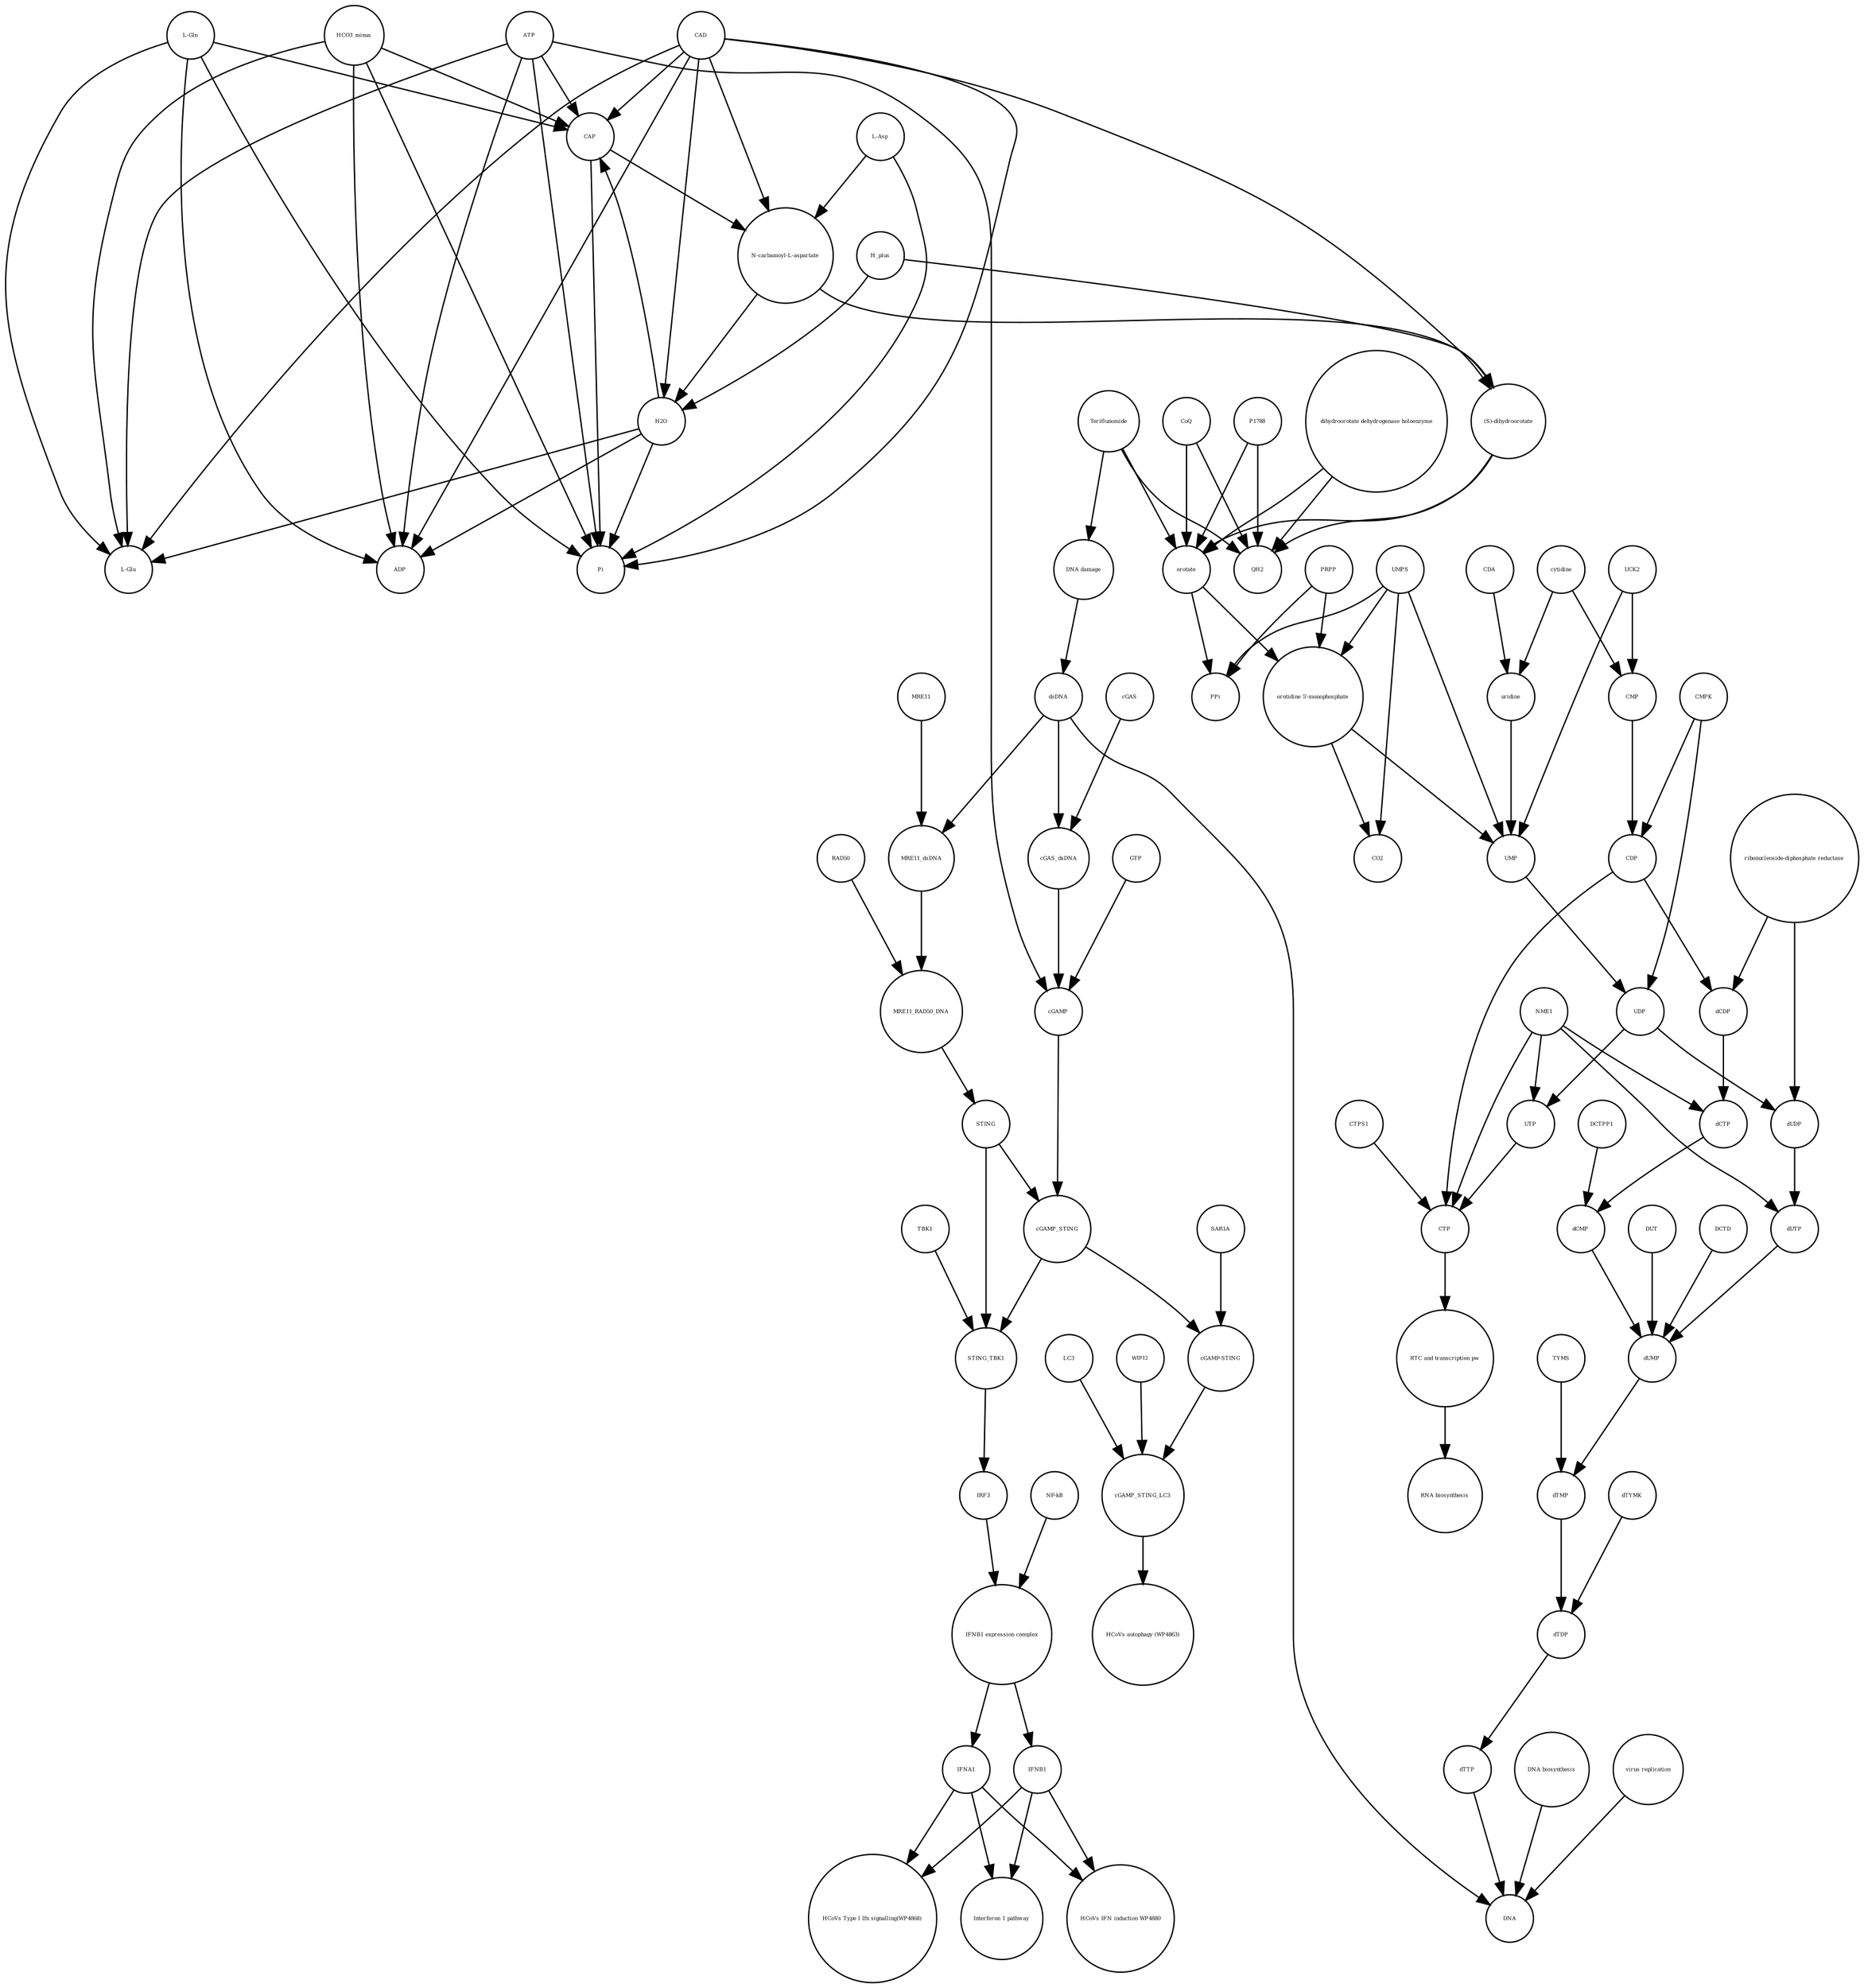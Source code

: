 strict digraph  {
Teriflunomide [annotation=urn_miriam_drugbank_DB08880, bipartite=0, cls="simple chemical", fontsize=4, label=Teriflunomide, shape=circle];
"DNA damage" [annotation="", bipartite=0, cls=phenotype, fontsize=4, label="DNA damage", shape=circle];
CTP [annotation="urn_miriam_obo.chebi_CHEBI%3A17677", bipartite=0, cls="simple chemical", fontsize=4, label=CTP, shape=circle];
"RTC and transcription pw" [annotation="", bipartite=0, cls=phenotype, fontsize=4, label="RTC and transcription pw", shape=circle];
"RNA biosynthesis" [annotation="urn_miriam_obo.go_GO%3A0032774", bipartite=0, cls=phenotype, fontsize=4, label="RNA biosynthesis", shape=circle];
cGAMP_STING_LC3 [annotation="", bipartite=0, cls=complex, fontsize=4, label=cGAMP_STING_LC3, shape=circle];
"HCoVs autophagy (WP4863)" [annotation="", bipartite=0, cls=phenotype, fontsize=4, label="HCoVs autophagy (WP4863)", shape=circle];
IFNA1 [annotation="urn_miriam_hgnc.symbol_IFNA1|urn_miriam_ncbigene_3439|urn_miriam_refseq_NM_024013|urn_miriam_uniprot_P01562|urn_miriam_hgnc_5417|urn_miriam_ensembl_ENSG00000197919", bipartite=0, cls=macromolecule, fontsize=4, label=IFNA1, shape=circle];
"HCoVs IFN induction WP4880" [annotation="", bipartite=0, cls=phenotype, fontsize=4, label="HCoVs IFN induction WP4880", shape=circle];
IFNB1 [annotation="urn_miriam_ensembl_ENSG00000171855|urn_miriam_hgnc.symbol_IFNB1|urn_miriam_hgnc_5434|urn_miriam_uniprot_P01574|urn_miriam_refseq_NM_002176|urn_miriam_ncbigene_3456", bipartite=0, cls=macromolecule, fontsize=4, label=IFNB1, shape=circle];
"HCoVs Type I Ifn signalling(WP4868)" [annotation="", bipartite=0, cls=phenotype, fontsize=4, label="HCoVs Type I Ifn signalling(WP4868)", shape=circle];
"Interferon 1 pathway" [annotation="", bipartite=0, cls=phenotype, fontsize=4, label="Interferon 1 pathway", shape=circle];
"orotidine 5'-monophosphate" [annotation="urn_miriam_obo.chebi_CHEBI%3A15842", bipartite=0, cls="simple chemical", fontsize=4, label="orotidine 5'-monophosphate", shape=circle];
CDP [annotation="urn_miriam_obo.chebi_CHEBI%3A17239", bipartite=0, cls="simple chemical", fontsize=4, label=CDP, shape=circle];
"N-carbamoyl-L-aspartate" [annotation="urn_miriam_obo.chebi_CHEBI%3A32814", bipartite=0, cls="simple chemical", fontsize=4, label="N-carbamoyl-L-aspartate", shape=circle];
CAD [annotation="urn_miriam_refseq_NM_001306079|urn_miriam_hgnc_1424|urn_miriam_hgnc.symbol_CAD|urn_miriam_uniprot_P27708|urn_miriam_ncbigene_790|urn_miriam_ensembl_ENSG00000084774", bipartite=0, cls=macromolecule, fontsize=4, label=CAD, shape=circle];
dTYMK [annotation="urn_miriam_uniprot_P23919|urn_miriam_hgnc_HGNC%3A3061", bipartite=0, cls=macromolecule, fontsize=4, label=dTYMK, shape=circle];
"L-Asp" [annotation="urn_miriam_obo.chebi_CHEBI%3A29991", bipartite=0, cls="simple chemical", fontsize=4, label="L-Asp", shape=circle];
UCK2 [annotation="urn_miriam_uniprot_Q9HA47|urn_miriam_hgnc_HGNC%3A12562", bipartite=0, cls=macromolecule, fontsize=4, label=UCK2, shape=circle];
CO2 [annotation="urn_miriam_obo.chebi_CHEBI%3A16526", bipartite=0, cls="simple chemical", fontsize=4, label=CO2, shape=circle];
UDP [annotation="urn_miriam_obo.chebi_CHEBI%3A17659", bipartite=0, cls="simple chemical", fontsize=4, label=UDP, shape=circle];
TBK1 [annotation="urn_miriam_hgnc.symbol_TBK1|urn_miriam_ensembl_ENSG00000183735|urn_miriam_uniprot_Q9UHD2|urn_miriam_refseq_NM_013254|urn_miriam_hgnc_11584|urn_miriam_ncbigene_29110", bipartite=0, cls=macromolecule, fontsize=4, label=TBK1, shape=circle];
"L-Glu" [annotation="urn_miriam_obo.chebi_CHEBI%3A16015", bipartite=0, cls="simple chemical", fontsize=4, label="L-Glu", shape=circle];
"DNA biosynthesis" [annotation="urn_miriam_obo.go_GO%3A0071897", bipartite=0, cls=phenotype, fontsize=4, label="DNA biosynthesis", shape=circle];
GTP [annotation="urn_miriam_obo.chebi_CHEBI%3A15996", bipartite=0, cls="simple chemical", fontsize=4, label=GTP, shape=circle];
cGAMP [annotation="urn_miriam_obo.chebi_CHEBI%3A75947", bipartite=0, cls="simple chemical", fontsize=4, label=cGAMP, shape=circle];
dUDP [annotation="urn_miriam_obo.chebi_CHEBI%3A28850", bipartite=0, cls="simple chemical", fontsize=4, label=dUDP, shape=circle];
LC3 [annotation="", bipartite=0, cls=macromolecule, fontsize=4, label=LC3, shape=circle];
MRE11 [annotation="urn_miriam_hgnc.symbol_MRE11|urn_miriam_ncbigene_4361|urn_miriam_uniprot_P49959|urn_miriam_ensembl_ENSG00000020922|urn_miriam_refseq_NM_005591|urn_miriam_hgnc_7230", bipartite=0, cls="macromolecule multimer", fontsize=4, label=MRE11, shape=circle];
cGAMP_STING [annotation="urn_miriam_obo.go_GO%3A1990231", bipartite=0, cls=complex, fontsize=4, label=cGAMP_STING, shape=circle];
PPi [annotation="urn_miriam_obo.chebi_CHEBI%3A18361", bipartite=0, cls="simple chemical", fontsize=4, label=PPi, shape=circle];
ATP [annotation="urn_miriam_obo.chebi_CHEBI%3A15422", bipartite=0, cls="simple chemical", fontsize=4, label=ATP, shape=circle];
"NF-kB" [annotation="urn_miriam_obo.go_GO%3A0071159", bipartite=0, cls=complex, fontsize=4, label="NF-kB", shape=circle];
MRE11_dsDNA [annotation="urn_miriam_obo.go_GO%3A0003690", bipartite=0, cls=complex, fontsize=4, label=MRE11_dsDNA, shape=circle];
DCTPP1 [annotation="urn_miriam_uniprot_Q9H773|urn_miriam_hgnc_HGNC%3A28777", bipartite=0, cls=macromolecule, fontsize=4, label=DCTPP1, shape=circle];
dTDP [annotation="urn_miriam_obo.chebi_CHEBI%3A18075", bipartite=0, cls="simple chemical", fontsize=4, label=dTDP, shape=circle];
UMP [annotation="urn_miriam_obo.chebi_CHEBI%3A57865", bipartite=0, cls="simple chemical", fontsize=4, label=UMP, shape=circle];
CoQ [annotation="urn_miriam_obo.chebi_CHEBI%3A16389", bipartite=0, cls="simple chemical", fontsize=4, label=CoQ, shape=circle];
TYMS [annotation="urn_miriam_uniprot_P04818|urn_miriam_hgnc_HGNC%3A12441", bipartite=0, cls=macromolecule, fontsize=4, label=TYMS, shape=circle];
cytidine [annotation="urn_miriam_obo.chebi_CHEBI%3A17562", bipartite=0, cls="simple chemical", fontsize=4, label=cytidine, shape=circle];
"cGAMP-STING" [annotation="", bipartite=0, cls=complex, fontsize=4, label="cGAMP-STING", shape=circle];
RAD50 [annotation="urn_miriam_ncbigene_10111|urn_miriam_refseq_NM_005732|urn_miriam_uniprot_Q92878|urn_miriam_hgnc.symbol_RAD50|urn_miriam_ensembl_ENSG00000113522|urn_miriam_hgnc_9816", bipartite=0, cls="macromolecule multimer", fontsize=4, label=RAD50, shape=circle];
NME1 [annotation="urn_miriam_uniprot_P15531|urn_miriam_hgnc_7849", bipartite=0, cls=macromolecule, fontsize=4, label=NME1, shape=circle];
dTMP [annotation="urn_miriam_obo.chebi_CHEBI%3A17013", bipartite=0, cls="simple chemical", fontsize=4, label=dTMP, shape=circle];
STING [annotation=urn_miriam_uniprot_Q86WV6, bipartite=0, cls="macromolecule multimer", fontsize=4, label=STING, shape=circle];
H_plus [annotation="urn_miriam_obo.chebi_CHEBI%3A15378", bipartite=0, cls="simple chemical", fontsize=4, label=H_plus, shape=circle];
dCMP [annotation="urn_miriam_obo.chebi_CHEBI%3A15918", bipartite=0, cls="simple chemical", fontsize=4, label=dCMP, shape=circle];
"ribonucleoside-diphosphate reductase" [annotation="urn_miriam_brenda_1.17.4.1|urn_miriam_obo.go_GO%3A0005971", bipartite=0, cls=complex, fontsize=4, label="ribonucleoside-diphosphate reductase", shape=circle];
cGAS [annotation="urn_miriam_ensembl_ENSG00000164430|urn_miriam_hgnc_21367|urn_miriam_ncbigene_115004|urn_miriam_uniprot_Q8N884|urn_miriam_hgnc.symbol_CGAS|urn_miriam_refseq_NM_138441", bipartite=0, cls=macromolecule, fontsize=4, label=cGAS, shape=circle];
CTPS1 [annotation="urn_miriam_hgnc_HGNC%3A2519|urn_miriam_uniprot_P17812", bipartite=0, cls=macromolecule, fontsize=4, label=CTPS1, shape=circle];
DNA [annotation="", bipartite=0, cls="nucleic acid feature", fontsize=4, label=DNA, shape=circle];
UTP [annotation="urn_miriam_obo.chebi_CHEBI%3A15713", bipartite=0, cls="simple chemical", fontsize=4, label=UTP, shape=circle];
UMPS [annotation="urn_miriam_ncbigene_7372|urn_miriam_refseq_NM_000373|urn_miriam_hgnc.symbol_UMPS|urn_miriam_hgnc_12563|urn_miriam_ensembl_ENSG00000114491|urn_miriam_uniprot_P11172", bipartite=0, cls="macromolecule multimer", fontsize=4, label=UMPS, shape=circle];
orotate [annotation="urn_miriam_obo.chebi_CHEBI%3A30839", bipartite=0, cls="simple chemical", fontsize=4, label=orotate, shape=circle];
SAR1A [annotation="urn_miriam_uniprot_Q9NR31|urn_miriam_ensembl_ENSG00000079332|urn_miriam_hgnc_10534|urn_miriam_hgnc.symbol_SAR1A|urn_miriam_refseq_NM_001142648|urn_miriam_ncbigene_56681", bipartite=0, cls=macromolecule, fontsize=4, label=SAR1A, shape=circle];
CMPK [annotation="urn_miriam_uniprot_P30085|urn_miriam_hgnc_HGNC%3A18170", bipartite=0, cls=macromolecule, fontsize=4, label=CMPK, shape=circle];
QH2 [annotation="urn_miriam_obo.chebi_CHEBI%3A17976", bipartite=0, cls="simple chemical", fontsize=4, label=QH2, shape=circle];
H2O [annotation="urn_miriam_obo.chebi_CHEBI%3A15377", bipartite=0, cls="simple chemical", fontsize=4, label=H2O, shape=circle];
STING_TBK1 [annotation=urn_miriam_pubmed_30842653, bipartite=0, cls=complex, fontsize=4, label=STING_TBK1, shape=circle];
CDA [annotation="urn_miriam_uniprot_P32320|urn_miriam_ncbigene_978|urn_miriam_refseq_NM_001785|urn_miriam_ensembl_ENSG00000158825|urn_miriam_hgnc.symbol_CDA|urn_miriam_hgnc_1712", bipartite=0, cls=macromolecule, fontsize=4, label=CDA, shape=circle];
MRE11_RAD50_DNA [annotation="", bipartite=0, cls=complex, fontsize=4, label=MRE11_RAD50_DNA, shape=circle];
"(S)-dihydroorotate" [annotation="urn_miriam_obo.chebi_CHEBI%3A30864", bipartite=0, cls="simple chemical", fontsize=4, label="(S)-dihydroorotate", shape=circle];
dsDNA [annotation="urn_miriam_obo.chebi_CHEBI%3A75909", bipartite=0, cls="simple chemical", fontsize=4, label=dsDNA, shape=circle];
ADP [annotation="urn_miriam_obo.chebi_CHEBI%3A16761", bipartite=0, cls="simple chemical", fontsize=4, label=ADP, shape=circle];
uridine [annotation="urn_miriam_obo.chebi_CHEBI%3A16704", bipartite=0, cls="simple chemical", fontsize=4, label=uridine, shape=circle];
dTTP [annotation="urn_miriam_obo.chebi_CHEBI%3A18077", bipartite=0, cls="simple chemical", fontsize=4, label=dTTP, shape=circle];
dCTP [annotation="urn_miriam_obo.chebi_CHEBI%3A16311", bipartite=0, cls="simple chemical", fontsize=4, label=dCTP, shape=circle];
IRF3 [annotation="urn_miriam_hgnc_6118|urn_miriam_uniprot_Q14653|urn_miriam_ensembl_ENSG00000126456|urn_miriam_refseq_NM_001571|urn_miriam_hgnc.symbol_IRF3|urn_miriam_ncbigene_3661", bipartite=0, cls="macromolecule multimer", fontsize=4, label=IRF3, shape=circle];
CMP [annotation="urn_miriam_obo.chebi_CHEBI%3A17361", bipartite=0, cls="simple chemical", fontsize=4, label=CMP, shape=circle];
"virus replication" [annotation="urn_miriam_obo.go_GO%3A0019079", bipartite=0, cls=phenotype, fontsize=4, label="virus replication", shape=circle];
cGAS_dsDNA [annotation=urn_miriam_pubmed_28363908, bipartite=0, cls=complex, fontsize=4, label=cGAS_dsDNA, shape=circle];
"L-Gln" [annotation="urn_miriam_obo.chebi_CHEBI%3A18050", bipartite=0, cls="simple chemical", fontsize=4, label="L-Gln", shape=circle];
dUMP [annotation="urn_miriam_obo.chebi_CHEBI%3A17622", bipartite=0, cls="simple chemical", fontsize=4, label=dUMP, shape=circle];
P1788 [annotation=urn_miriam_pubmed_31740051, bipartite=0, cls="simple chemical", fontsize=4, label=P1788, shape=circle];
HCO3_minus [annotation="urn_miriam_obo.chebi_CHEBI%3A17544", bipartite=0, cls="simple chemical", fontsize=4, label=HCO3_minus, shape=circle];
dCDP [annotation="urn_miriam_obo.chebi_CHEBI%3A28846", bipartite=0, cls="simple chemical", fontsize=4, label=dCDP, shape=circle];
"dihydroorotate dehydrogenase holoenzyme" [annotation="urn_miriam_ncbigene_1723|urn_miriam_hgnc_HGNC%3A2867|urn_miriam_hgnc.symbol_DHODH", bipartite=0, cls="simple chemical", fontsize=4, label="dihydroorotate dehydrogenase holoenzyme", shape=circle];
DUT [annotation="urn_miriam_hgnc_HGNC%3A3078|urn_miriam_uniprot_P33316", bipartite=0, cls=macromolecule, fontsize=4, label=DUT, shape=circle];
WIPI2 [annotation="urn_miriam_refseq_NM_015610|urn_miriam_hgnc_32225|urn_miriam_hgnc.symbol_WIPI2|urn_miriam_ensembl_ENSG00000157954|urn_miriam_ncbigene_26100|urn_miriam_uniprot_Q9Y4P8", bipartite=0, cls=macromolecule, fontsize=4, label=WIPI2, shape=circle];
PRPP [annotation="urn_miriam_obo.chebi_CHEBI%3A17111", bipartite=0, cls="simple chemical", fontsize=4, label=PRPP, shape=circle];
CAP [annotation="urn_miriam_obo.chebi_CHEBI%3A17672", bipartite=0, cls="simple chemical", fontsize=4, label=CAP, shape=circle];
Pi [annotation="urn_miriam_obo.chebi_CHEBI%3A18367", bipartite=0, cls="simple chemical", fontsize=4, label=Pi, shape=circle];
DCTD [annotation="urn_miriam_uniprot_P32321|urn_miriam_hgnc_HGNC%3A2710", bipartite=0, cls=macromolecule, fontsize=4, label=DCTD, shape=circle];
"IFNB1 expression complex" [annotation="", bipartite=0, cls=complex, fontsize=4, label="IFNB1 expression complex", shape=circle];
dUTP [annotation="urn_miriam_obo.chebi_CHEBI%3A17625", bipartite=0, cls="simple chemical", fontsize=4, label=dUTP, shape=circle];
Teriflunomide -> "DNA damage"  [annotation="", interaction_type="necessary stimulation"];
Teriflunomide -> QH2  [annotation="urn_miriam_reactome_REACT_1698|urn_miriam_doi_10.1101%2F2020.03.11.983056", interaction_type=inhibition];
Teriflunomide -> orotate  [annotation="urn_miriam_reactome_REACT_1698|urn_miriam_doi_10.1101%2F2020.03.11.983056", interaction_type=inhibition];
"DNA damage" -> dsDNA  [annotation="urn_miriam_doi_10.1016%2Fj.ejmech.2019.111855", interaction_type=stimulation];
CTP -> "RTC and transcription pw"  [annotation="", interaction_type="necessary stimulation"];
"RTC and transcription pw" -> "RNA biosynthesis"  [annotation="", interaction_type="necessary stimulation"];
cGAMP_STING_LC3 -> "HCoVs autophagy (WP4863)"  [annotation="", interaction_type="necessary stimulation"];
IFNA1 -> "HCoVs IFN induction WP4880"  [annotation="", interaction_type="necessary stimulation"];
IFNA1 -> "HCoVs Type I Ifn signalling(WP4868)"  [annotation="", interaction_type="necessary stimulation"];
IFNA1 -> "Interferon 1 pathway"  [annotation="", interaction_type="necessary stimulation"];
IFNB1 -> "HCoVs Type I Ifn signalling(WP4868)"  [annotation="", interaction_type="necessary stimulation"];
IFNB1 -> "HCoVs IFN induction WP4880"  [annotation="", interaction_type="necessary stimulation"];
IFNB1 -> "Interferon 1 pathway"  [annotation="", interaction_type="necessary stimulation"];
"orotidine 5'-monophosphate" -> UMP  [annotation="", interaction_type=production];
"orotidine 5'-monophosphate" -> CO2  [annotation="", interaction_type=production];
CDP -> CTP  [annotation="", interaction_type=production];
CDP -> dCDP  [annotation="", interaction_type=production];
"N-carbamoyl-L-aspartate" -> "(S)-dihydroorotate"  [annotation="", interaction_type=production];
"N-carbamoyl-L-aspartate" -> H2O  [annotation="", interaction_type=production];
CAD -> Pi  [annotation=urn_miriam_reactome_REACT_1698, interaction_type=catalysis];
CAD -> CAP  [annotation=urn_miriam_reactome_REACT_73577, interaction_type=catalysis];
CAD -> "L-Glu"  [annotation=urn_miriam_reactome_REACT_73577, interaction_type=catalysis];
CAD -> ADP  [annotation=urn_miriam_reactome_REACT_73577, interaction_type=catalysis];
CAD -> H2O  [annotation=urn_miriam_reactome_REACT_1698, interaction_type=catalysis];
CAD -> "(S)-dihydroorotate"  [annotation=urn_miriam_reactome_REACT_1698, interaction_type=catalysis];
CAD -> "N-carbamoyl-L-aspartate"  [annotation=urn_miriam_reactome_REACT_1698, interaction_type=catalysis];
dTYMK -> dTDP  [annotation=urn_miriam_pubmed_8024690, interaction_type=catalysis];
"L-Asp" -> Pi  [annotation="", interaction_type=production];
"L-Asp" -> "N-carbamoyl-L-aspartate"  [annotation="", interaction_type=production];
UCK2 -> CMP  [annotation=urn_miriam_pubmed_15130468, interaction_type=catalysis];
UCK2 -> UMP  [annotation=urn_miriam_pubmed_15130468, interaction_type=catalysis];
UDP -> UTP  [annotation="", interaction_type=production];
UDP -> dUDP  [annotation="", interaction_type=production];
TBK1 -> STING_TBK1  [annotation="", interaction_type=production];
"DNA biosynthesis" -> DNA  [annotation="", interaction_type=catalysis];
GTP -> cGAMP  [annotation="", interaction_type=production];
cGAMP -> cGAMP_STING  [annotation="", interaction_type=production];
dUDP -> dUTP  [annotation="", interaction_type=production];
LC3 -> cGAMP_STING_LC3  [annotation="", interaction_type=production];
MRE11 -> MRE11_dsDNA  [annotation="", interaction_type=production];
cGAMP_STING -> STING_TBK1  [annotation="", interaction_type=production];
cGAMP_STING -> "cGAMP-STING"  [annotation="", interaction_type=production];
ATP -> Pi  [annotation="", interaction_type=production];
ATP -> CAP  [annotation="", interaction_type=production];
ATP -> "L-Glu"  [annotation="", interaction_type=production];
ATP -> ADP  [annotation="", interaction_type=production];
ATP -> cGAMP  [annotation="", interaction_type=production];
"NF-kB" -> "IFNB1 expression complex"  [annotation="", interaction_type=production];
MRE11_dsDNA -> MRE11_RAD50_DNA  [annotation="", interaction_type=production];
DCTPP1 -> dCMP  [annotation=urn_miriam_pubmed_13788541, interaction_type=catalysis];
dTDP -> dTTP  [annotation="", interaction_type=production];
UMP -> UDP  [annotation="", interaction_type=production];
CoQ -> QH2  [annotation="", interaction_type=production];
CoQ -> orotate  [annotation="", interaction_type=production];
TYMS -> dTMP  [annotation=urn_miriam_pubmed_3099389, interaction_type=catalysis];
cytidine -> CMP  [annotation="", interaction_type=production];
cytidine -> uridine  [annotation="", interaction_type=production];
"cGAMP-STING" -> cGAMP_STING_LC3  [annotation="", interaction_type=production];
RAD50 -> MRE11_RAD50_DNA  [annotation="", interaction_type=production];
NME1 -> UTP  [annotation=urn_miriam_pubmed_28458037, interaction_type=catalysis];
NME1 -> dUTP  [annotation=urn_miriam_pubmed_17827303, interaction_type=catalysis];
NME1 -> CTP  [annotation=urn_miriam_pubmed_28458037, interaction_type=catalysis];
NME1 -> dCTP  [annotation=urn_miriam_pubmed_17827303, interaction_type=catalysis];
dTMP -> dTDP  [annotation="", interaction_type=production];
STING -> STING_TBK1  [annotation="", interaction_type=production];
STING -> cGAMP_STING  [annotation="", interaction_type=production];
H_plus -> "(S)-dihydroorotate"  [annotation="", interaction_type=production];
H_plus -> H2O  [annotation="", interaction_type=production];
dCMP -> dUMP  [annotation="", interaction_type=production];
"ribonucleoside-diphosphate reductase" -> dCDP  [annotation=urn_miriam_pubmed_24809024, interaction_type=catalysis];
"ribonucleoside-diphosphate reductase" -> dUDP  [annotation=urn_miriam_pubmed_24809024, interaction_type=catalysis];
cGAS -> cGAS_dsDNA  [annotation="", interaction_type=production];
CTPS1 -> CTP  [annotation=urn_miriam_pubmed_5411547, interaction_type=catalysis];
UTP -> CTP  [annotation="", interaction_type=production];
UMPS -> "orotidine 5'-monophosphate"  [annotation=urn_miriam_reactome_REACT_1698, interaction_type=catalysis];
UMPS -> PPi  [annotation=urn_miriam_reactome_REACT_1698, interaction_type=catalysis];
UMPS -> UMP  [annotation=urn_miriam_reactome_REACT_1698, interaction_type=catalysis];
UMPS -> CO2  [annotation=urn_miriam_reactome_REACT_1698, interaction_type=catalysis];
orotate -> "orotidine 5'-monophosphate"  [annotation="", interaction_type=production];
orotate -> PPi  [annotation="", interaction_type=production];
SAR1A -> "cGAMP-STING"  [annotation="urn_miriam_doi_10.1038%2Fs41586-019-1006-9", interaction_type=catalysis];
CMPK -> CDP  [annotation=urn_miriam_pubmed_10462544, interaction_type=catalysis];
CMPK -> UDP  [annotation=urn_miriam_pubmed_10462544, interaction_type=catalysis];
H2O -> ADP  [annotation="", interaction_type=production];
H2O -> Pi  [annotation="", interaction_type=production];
H2O -> CAP  [annotation="", interaction_type=production];
H2O -> "L-Glu"  [annotation="", interaction_type=production];
STING_TBK1 -> IRF3  [annotation="urn_miriam_pubmed_22394562|urn_miriam_pubmed_25636800", interaction_type=catalysis];
CDA -> uridine  [annotation="urn_miriam_pubmed_7923172|urn_miriam_pubmed_15689149", interaction_type=catalysis];
MRE11_RAD50_DNA -> STING  [annotation=urn_miriam_pubmed_23388631, interaction_type=catalysis];
"(S)-dihydroorotate" -> QH2  [annotation="", interaction_type=production];
"(S)-dihydroorotate" -> orotate  [annotation="", interaction_type=production];
dsDNA -> cGAS_dsDNA  [annotation="", interaction_type=production];
dsDNA -> DNA  [annotation="", interaction_type=production];
dsDNA -> MRE11_dsDNA  [annotation="", interaction_type=production];
uridine -> UMP  [annotation="", interaction_type=production];
dTTP -> DNA  [annotation="", interaction_type=production];
dCTP -> dCMP  [annotation="", interaction_type=production];
IRF3 -> "IFNB1 expression complex"  [annotation="", interaction_type=production];
CMP -> CDP  [annotation="", interaction_type=production];
"virus replication" -> DNA  [annotation="", interaction_type=inhibition];
cGAS_dsDNA -> cGAMP  [annotation=urn_miriam_pubmed_29622565, interaction_type=catalysis];
"L-Gln" -> ADP  [annotation="", interaction_type=production];
"L-Gln" -> Pi  [annotation="", interaction_type=production];
"L-Gln" -> CAP  [annotation="", interaction_type=production];
"L-Gln" -> "L-Glu"  [annotation="", interaction_type=production];
dUMP -> dTMP  [annotation="", interaction_type=production];
P1788 -> QH2  [annotation="urn_miriam_reactome_REACT_1698|urn_miriam_doi_10.1101%2F2020.03.11.983056", interaction_type=inhibition];
P1788 -> orotate  [annotation="urn_miriam_reactome_REACT_1698|urn_miriam_doi_10.1101%2F2020.03.11.983056", interaction_type=inhibition];
HCO3_minus -> ADP  [annotation="", interaction_type=production];
HCO3_minus -> Pi  [annotation="", interaction_type=production];
HCO3_minus -> CAP  [annotation="", interaction_type=production];
HCO3_minus -> "L-Glu"  [annotation="", interaction_type=production];
dCDP -> dCTP  [annotation="", interaction_type=production];
"dihydroorotate dehydrogenase holoenzyme" -> QH2  [annotation="urn_miriam_reactome_REACT_1698|urn_miriam_doi_10.1101%2F2020.03.11.983056", interaction_type=catalysis];
"dihydroorotate dehydrogenase holoenzyme" -> orotate  [annotation="urn_miriam_reactome_REACT_1698|urn_miriam_doi_10.1101%2F2020.03.11.983056", interaction_type=catalysis];
DUT -> dUMP  [annotation=urn_miriam_pubmed_18837522, interaction_type=catalysis];
WIPI2 -> cGAMP_STING_LC3  [annotation=urn_miriam_pubmed_30842662, interaction_type=catalysis];
PRPP -> "orotidine 5'-monophosphate"  [annotation="", interaction_type=production];
PRPP -> PPi  [annotation="", interaction_type=production];
CAP -> Pi  [annotation="", interaction_type=production];
CAP -> "N-carbamoyl-L-aspartate"  [annotation="", interaction_type=production];
DCTD -> dUMP  [annotation="urn_miriam_doi_10.1074%2Fjbc.M114.617720", interaction_type=catalysis];
"IFNB1 expression complex" -> IFNA1  [annotation=urn_miriam_pubmed_16979567, interaction_type=stimulation];
"IFNB1 expression complex" -> IFNB1  [annotation=urn_miriam_pubmed_20610653, interaction_type=stimulation];
dUTP -> dUMP  [annotation="", interaction_type=production];
}
